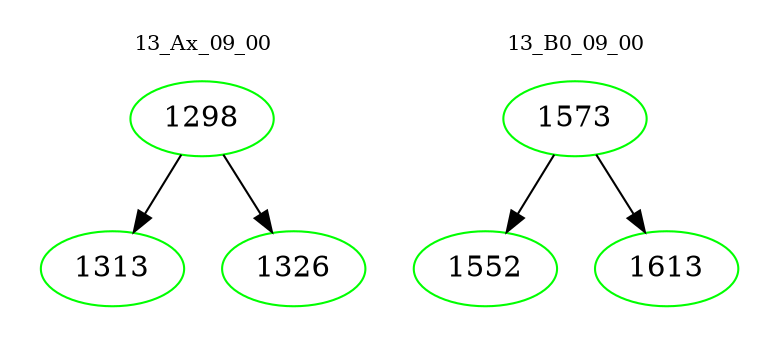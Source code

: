 digraph{
subgraph cluster_0 {
color = white
label = "13_Ax_09_00";
fontsize=10;
T0_1298 [label="1298", color="green"]
T0_1298 -> T0_1313 [color="black"]
T0_1313 [label="1313", color="green"]
T0_1298 -> T0_1326 [color="black"]
T0_1326 [label="1326", color="green"]
}
subgraph cluster_1 {
color = white
label = "13_B0_09_00";
fontsize=10;
T1_1573 [label="1573", color="green"]
T1_1573 -> T1_1552 [color="black"]
T1_1552 [label="1552", color="green"]
T1_1573 -> T1_1613 [color="black"]
T1_1613 [label="1613", color="green"]
}
}
